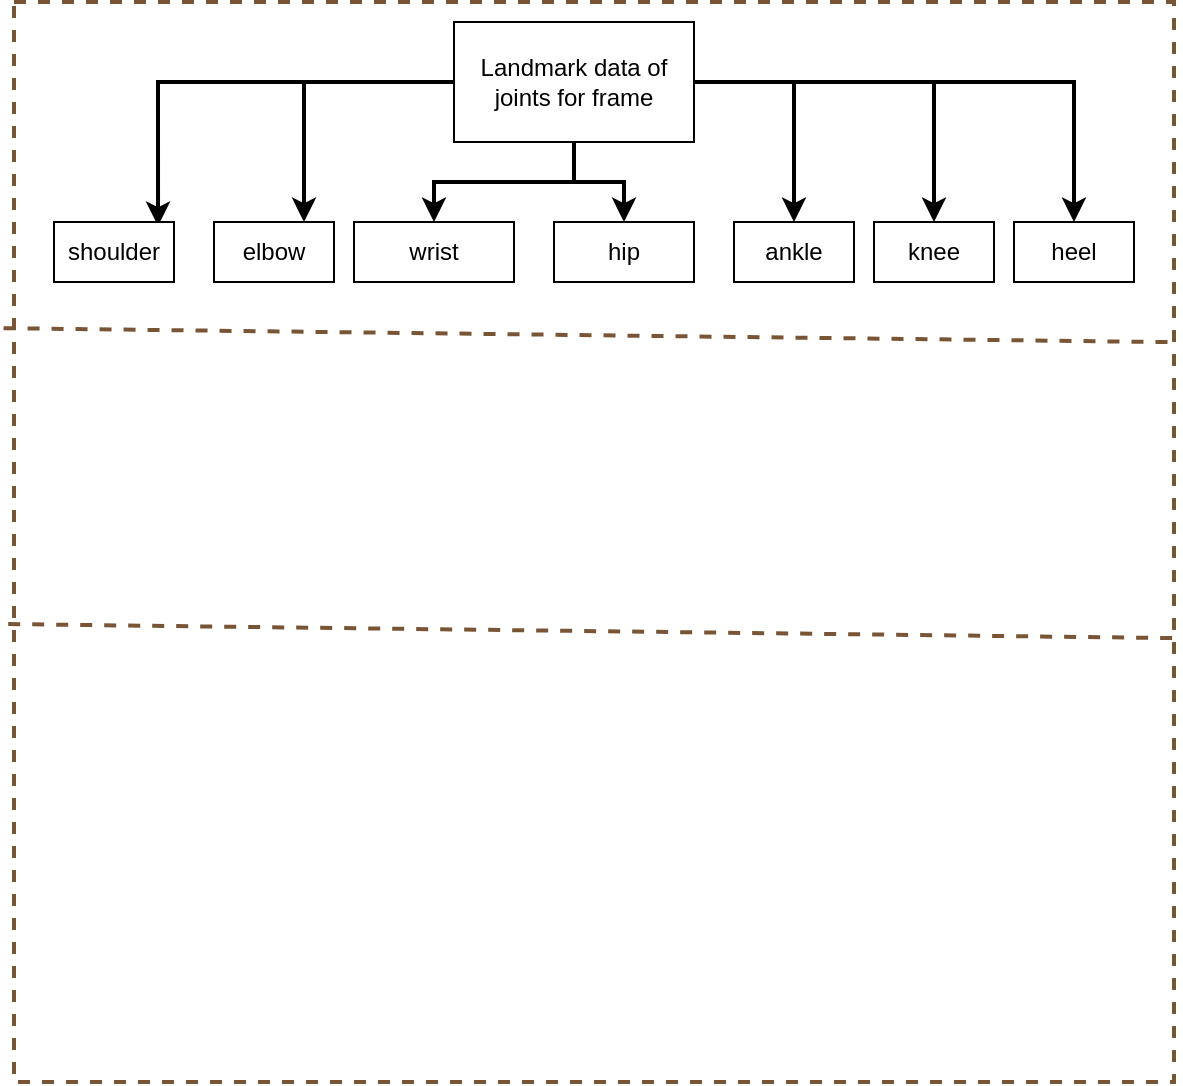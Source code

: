 <mxfile version="20.1.3" type="github">
  <diagram id="C6M4GyODWJMQ6c2FayQj" name="Page-1">
    <mxGraphModel dx="1422" dy="737" grid="1" gridSize="10" guides="1" tooltips="1" connect="1" arrows="1" fold="1" page="1" pageScale="1" pageWidth="850" pageHeight="1100" math="0" shadow="0">
      <root>
        <mxCell id="0" />
        <mxCell id="1" parent="0" />
        <mxCell id="Sm7KUb4ekVWhqs5tagdV-1" value="" style="rounded=0;whiteSpace=wrap;html=1;dashed=1;strokeColor=#785535;strokeWidth=2;" vertex="1" parent="1">
          <mxGeometry x="120" y="100" width="580" height="540" as="geometry" />
        </mxCell>
        <mxCell id="Sm7KUb4ekVWhqs5tagdV-2" value="" style="endArrow=none;html=1;rounded=0;entryX=1.002;entryY=0.315;entryDx=0;entryDy=0;exitX=-0.009;exitY=0.302;exitDx=0;exitDy=0;dashed=1;strokeColor=#785535;strokeWidth=2;entryPerimeter=0;exitPerimeter=0;" edge="1" parent="1" source="Sm7KUb4ekVWhqs5tagdV-1" target="Sm7KUb4ekVWhqs5tagdV-1">
          <mxGeometry width="50" height="50" relative="1" as="geometry">
            <mxPoint x="400" y="400" as="sourcePoint" />
            <mxPoint x="450" y="350" as="targetPoint" />
          </mxGeometry>
        </mxCell>
        <mxCell id="Sm7KUb4ekVWhqs5tagdV-3" value="" style="endArrow=none;html=1;rounded=0;entryX=1.002;entryY=0.589;entryDx=0;entryDy=0;exitX=-0.005;exitY=0.576;exitDx=0;exitDy=0;dashed=1;strokeColor=#785535;strokeWidth=2;entryPerimeter=0;exitPerimeter=0;" edge="1" parent="1" source="Sm7KUb4ekVWhqs5tagdV-1" target="Sm7KUb4ekVWhqs5tagdV-1">
          <mxGeometry width="50" height="50" relative="1" as="geometry">
            <mxPoint x="130" y="245" as="sourcePoint" />
            <mxPoint x="710" y="245" as="targetPoint" />
          </mxGeometry>
        </mxCell>
        <mxCell id="Sm7KUb4ekVWhqs5tagdV-12" style="edgeStyle=orthogonalEdgeStyle;rounded=0;orthogonalLoop=1;jettySize=auto;html=1;entryX=0.867;entryY=0.067;entryDx=0;entryDy=0;entryPerimeter=0;strokeColor=#000000;strokeWidth=2;" edge="1" parent="1" source="Sm7KUb4ekVWhqs5tagdV-4" target="Sm7KUb4ekVWhqs5tagdV-5">
          <mxGeometry relative="1" as="geometry" />
        </mxCell>
        <mxCell id="Sm7KUb4ekVWhqs5tagdV-13" style="edgeStyle=orthogonalEdgeStyle;rounded=0;orthogonalLoop=1;jettySize=auto;html=1;entryX=0.75;entryY=0;entryDx=0;entryDy=0;strokeColor=#000000;strokeWidth=2;" edge="1" parent="1" source="Sm7KUb4ekVWhqs5tagdV-4" target="Sm7KUb4ekVWhqs5tagdV-6">
          <mxGeometry relative="1" as="geometry" />
        </mxCell>
        <mxCell id="Sm7KUb4ekVWhqs5tagdV-14" style="edgeStyle=orthogonalEdgeStyle;rounded=0;orthogonalLoop=1;jettySize=auto;html=1;strokeColor=#000000;strokeWidth=2;" edge="1" parent="1" source="Sm7KUb4ekVWhqs5tagdV-4" target="Sm7KUb4ekVWhqs5tagdV-7">
          <mxGeometry relative="1" as="geometry" />
        </mxCell>
        <mxCell id="Sm7KUb4ekVWhqs5tagdV-15" style="edgeStyle=orthogonalEdgeStyle;rounded=0;orthogonalLoop=1;jettySize=auto;html=1;strokeColor=#000000;strokeWidth=2;" edge="1" parent="1" source="Sm7KUb4ekVWhqs5tagdV-4" target="Sm7KUb4ekVWhqs5tagdV-8">
          <mxGeometry relative="1" as="geometry" />
        </mxCell>
        <mxCell id="Sm7KUb4ekVWhqs5tagdV-16" style="edgeStyle=orthogonalEdgeStyle;rounded=0;orthogonalLoop=1;jettySize=auto;html=1;strokeColor=#000000;strokeWidth=2;" edge="1" parent="1" source="Sm7KUb4ekVWhqs5tagdV-4" target="Sm7KUb4ekVWhqs5tagdV-9">
          <mxGeometry relative="1" as="geometry" />
        </mxCell>
        <mxCell id="Sm7KUb4ekVWhqs5tagdV-17" style="edgeStyle=orthogonalEdgeStyle;rounded=0;orthogonalLoop=1;jettySize=auto;html=1;entryX=0.5;entryY=0;entryDx=0;entryDy=0;strokeColor=#000000;strokeWidth=2;" edge="1" parent="1" source="Sm7KUb4ekVWhqs5tagdV-4" target="Sm7KUb4ekVWhqs5tagdV-10">
          <mxGeometry relative="1" as="geometry" />
        </mxCell>
        <mxCell id="Sm7KUb4ekVWhqs5tagdV-18" style="edgeStyle=orthogonalEdgeStyle;rounded=0;orthogonalLoop=1;jettySize=auto;html=1;strokeColor=#000000;strokeWidth=2;" edge="1" parent="1" source="Sm7KUb4ekVWhqs5tagdV-4" target="Sm7KUb4ekVWhqs5tagdV-11">
          <mxGeometry relative="1" as="geometry" />
        </mxCell>
        <mxCell id="Sm7KUb4ekVWhqs5tagdV-4" value="Landmark data of joints for frame" style="rounded=0;whiteSpace=wrap;html=1;strokeColor=#000000;strokeWidth=1;" vertex="1" parent="1">
          <mxGeometry x="340" y="110" width="120" height="60" as="geometry" />
        </mxCell>
        <mxCell id="Sm7KUb4ekVWhqs5tagdV-5" value="shoulder" style="rounded=0;whiteSpace=wrap;html=1;strokeColor=#000000;strokeWidth=1;" vertex="1" parent="1">
          <mxGeometry x="140" y="210" width="60" height="30" as="geometry" />
        </mxCell>
        <mxCell id="Sm7KUb4ekVWhqs5tagdV-6" value="elbow" style="rounded=0;whiteSpace=wrap;html=1;strokeColor=#000000;strokeWidth=1;" vertex="1" parent="1">
          <mxGeometry x="220" y="210" width="60" height="30" as="geometry" />
        </mxCell>
        <mxCell id="Sm7KUb4ekVWhqs5tagdV-7" value="wrist" style="rounded=0;whiteSpace=wrap;html=1;strokeColor=#000000;strokeWidth=1;" vertex="1" parent="1">
          <mxGeometry x="290" y="210" width="80" height="30" as="geometry" />
        </mxCell>
        <mxCell id="Sm7KUb4ekVWhqs5tagdV-8" value="hip" style="rounded=0;whiteSpace=wrap;html=1;strokeColor=#000000;strokeWidth=1;" vertex="1" parent="1">
          <mxGeometry x="390" y="210" width="70" height="30" as="geometry" />
        </mxCell>
        <mxCell id="Sm7KUb4ekVWhqs5tagdV-9" value="ankle" style="rounded=0;whiteSpace=wrap;html=1;strokeColor=#000000;strokeWidth=1;" vertex="1" parent="1">
          <mxGeometry x="480" y="210" width="60" height="30" as="geometry" />
        </mxCell>
        <mxCell id="Sm7KUb4ekVWhqs5tagdV-10" value="knee" style="rounded=0;whiteSpace=wrap;html=1;strokeColor=#000000;strokeWidth=1;" vertex="1" parent="1">
          <mxGeometry x="550" y="210" width="60" height="30" as="geometry" />
        </mxCell>
        <mxCell id="Sm7KUb4ekVWhqs5tagdV-11" value="heel" style="rounded=0;whiteSpace=wrap;html=1;strokeColor=#000000;strokeWidth=1;" vertex="1" parent="1">
          <mxGeometry x="620" y="210" width="60" height="30" as="geometry" />
        </mxCell>
      </root>
    </mxGraphModel>
  </diagram>
</mxfile>
